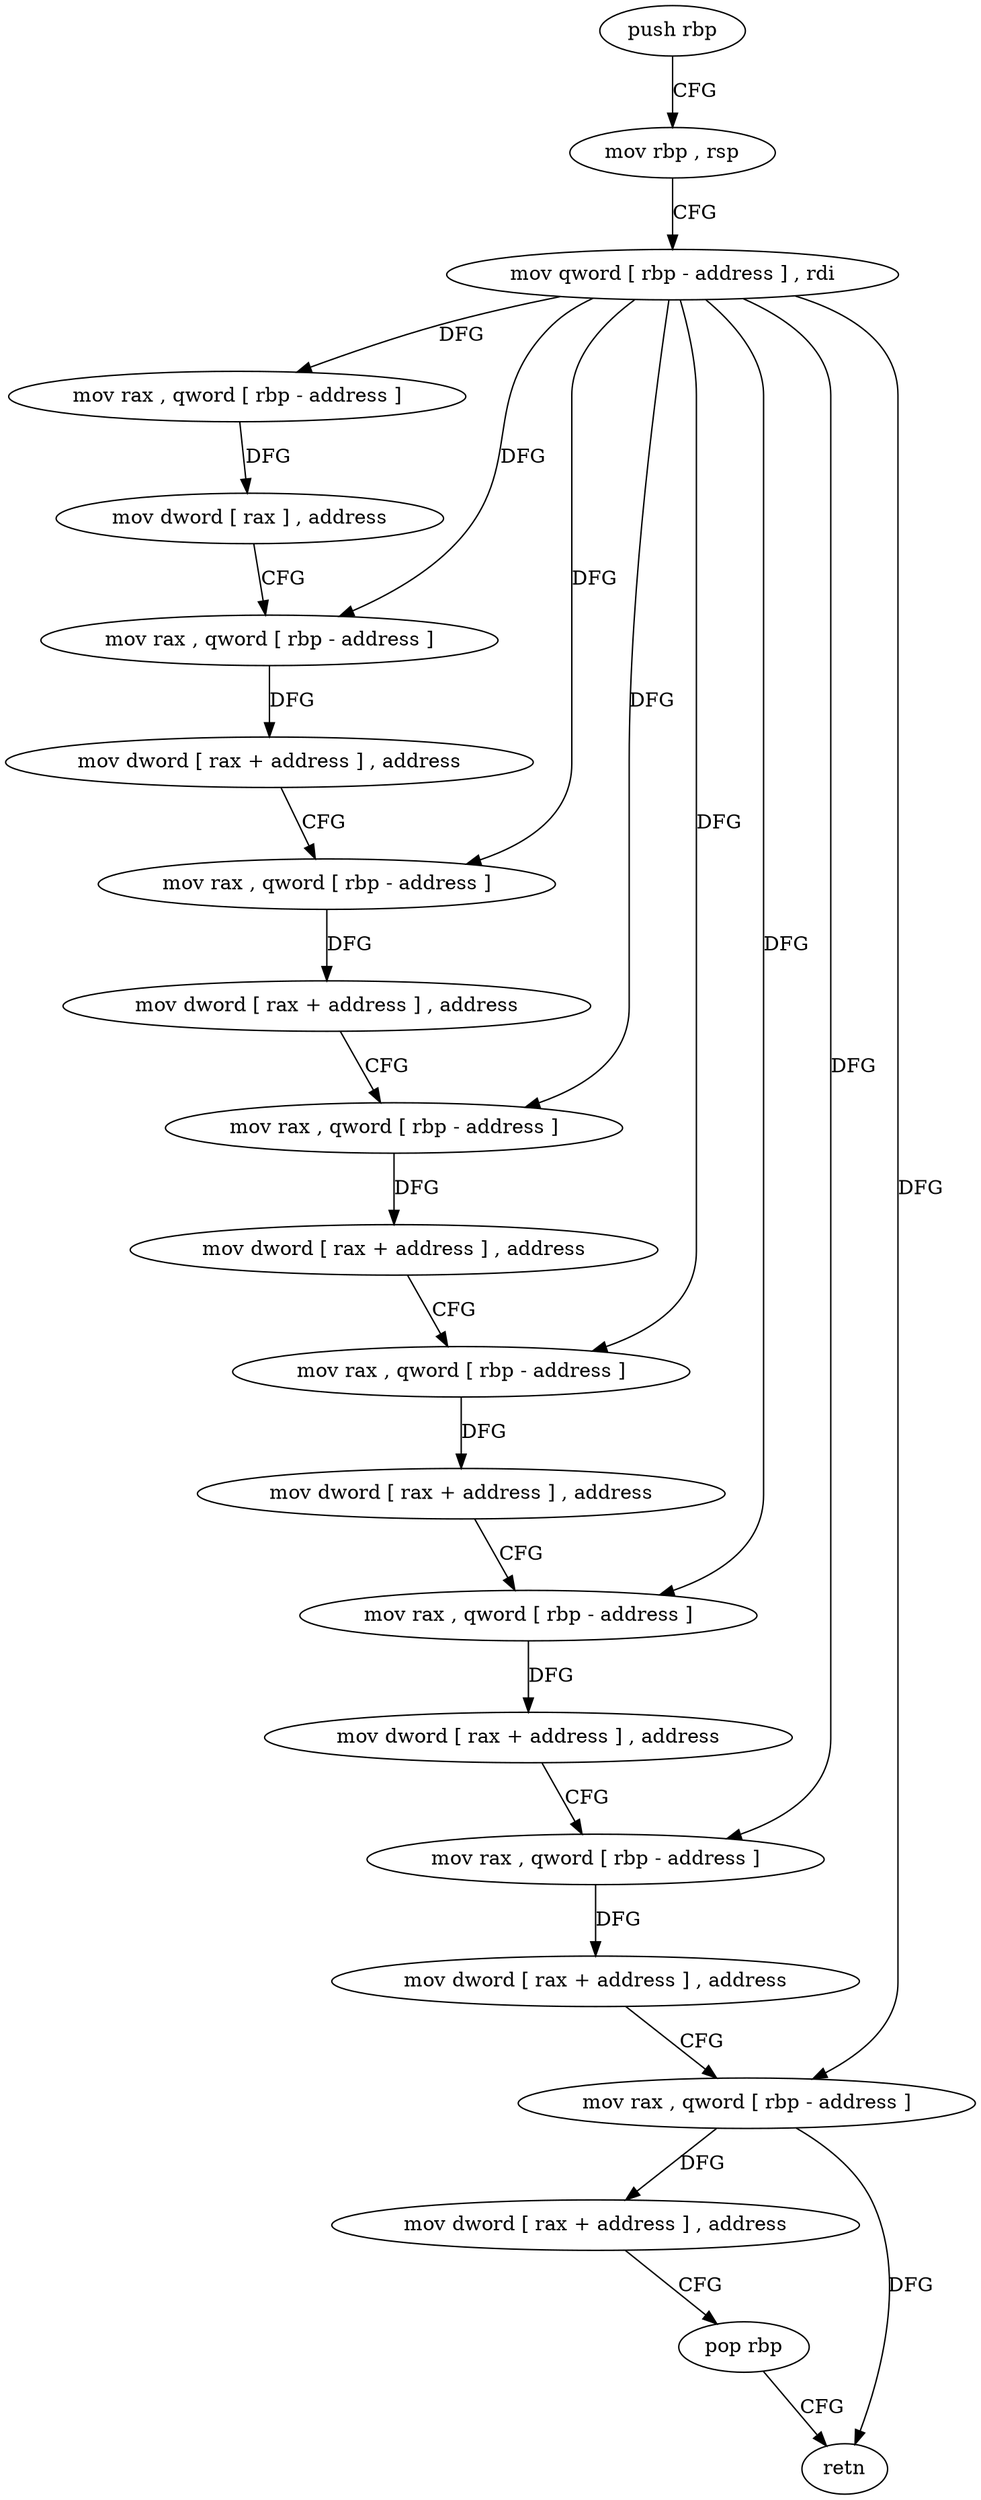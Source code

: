 digraph "func" {
"4254528" [label = "push rbp" ]
"4254529" [label = "mov rbp , rsp" ]
"4254532" [label = "mov qword [ rbp - address ] , rdi" ]
"4254536" [label = "mov rax , qword [ rbp - address ]" ]
"4254540" [label = "mov dword [ rax ] , address" ]
"4254546" [label = "mov rax , qword [ rbp - address ]" ]
"4254550" [label = "mov dword [ rax + address ] , address" ]
"4254557" [label = "mov rax , qword [ rbp - address ]" ]
"4254561" [label = "mov dword [ rax + address ] , address" ]
"4254568" [label = "mov rax , qword [ rbp - address ]" ]
"4254572" [label = "mov dword [ rax + address ] , address" ]
"4254579" [label = "mov rax , qword [ rbp - address ]" ]
"4254583" [label = "mov dword [ rax + address ] , address" ]
"4254590" [label = "mov rax , qword [ rbp - address ]" ]
"4254594" [label = "mov dword [ rax + address ] , address" ]
"4254601" [label = "mov rax , qword [ rbp - address ]" ]
"4254605" [label = "mov dword [ rax + address ] , address" ]
"4254612" [label = "mov rax , qword [ rbp - address ]" ]
"4254616" [label = "mov dword [ rax + address ] , address" ]
"4254623" [label = "pop rbp" ]
"4254624" [label = "retn" ]
"4254528" -> "4254529" [ label = "CFG" ]
"4254529" -> "4254532" [ label = "CFG" ]
"4254532" -> "4254536" [ label = "DFG" ]
"4254532" -> "4254546" [ label = "DFG" ]
"4254532" -> "4254557" [ label = "DFG" ]
"4254532" -> "4254568" [ label = "DFG" ]
"4254532" -> "4254579" [ label = "DFG" ]
"4254532" -> "4254590" [ label = "DFG" ]
"4254532" -> "4254601" [ label = "DFG" ]
"4254532" -> "4254612" [ label = "DFG" ]
"4254536" -> "4254540" [ label = "DFG" ]
"4254540" -> "4254546" [ label = "CFG" ]
"4254546" -> "4254550" [ label = "DFG" ]
"4254550" -> "4254557" [ label = "CFG" ]
"4254557" -> "4254561" [ label = "DFG" ]
"4254561" -> "4254568" [ label = "CFG" ]
"4254568" -> "4254572" [ label = "DFG" ]
"4254572" -> "4254579" [ label = "CFG" ]
"4254579" -> "4254583" [ label = "DFG" ]
"4254583" -> "4254590" [ label = "CFG" ]
"4254590" -> "4254594" [ label = "DFG" ]
"4254594" -> "4254601" [ label = "CFG" ]
"4254601" -> "4254605" [ label = "DFG" ]
"4254605" -> "4254612" [ label = "CFG" ]
"4254612" -> "4254616" [ label = "DFG" ]
"4254612" -> "4254624" [ label = "DFG" ]
"4254616" -> "4254623" [ label = "CFG" ]
"4254623" -> "4254624" [ label = "CFG" ]
}
